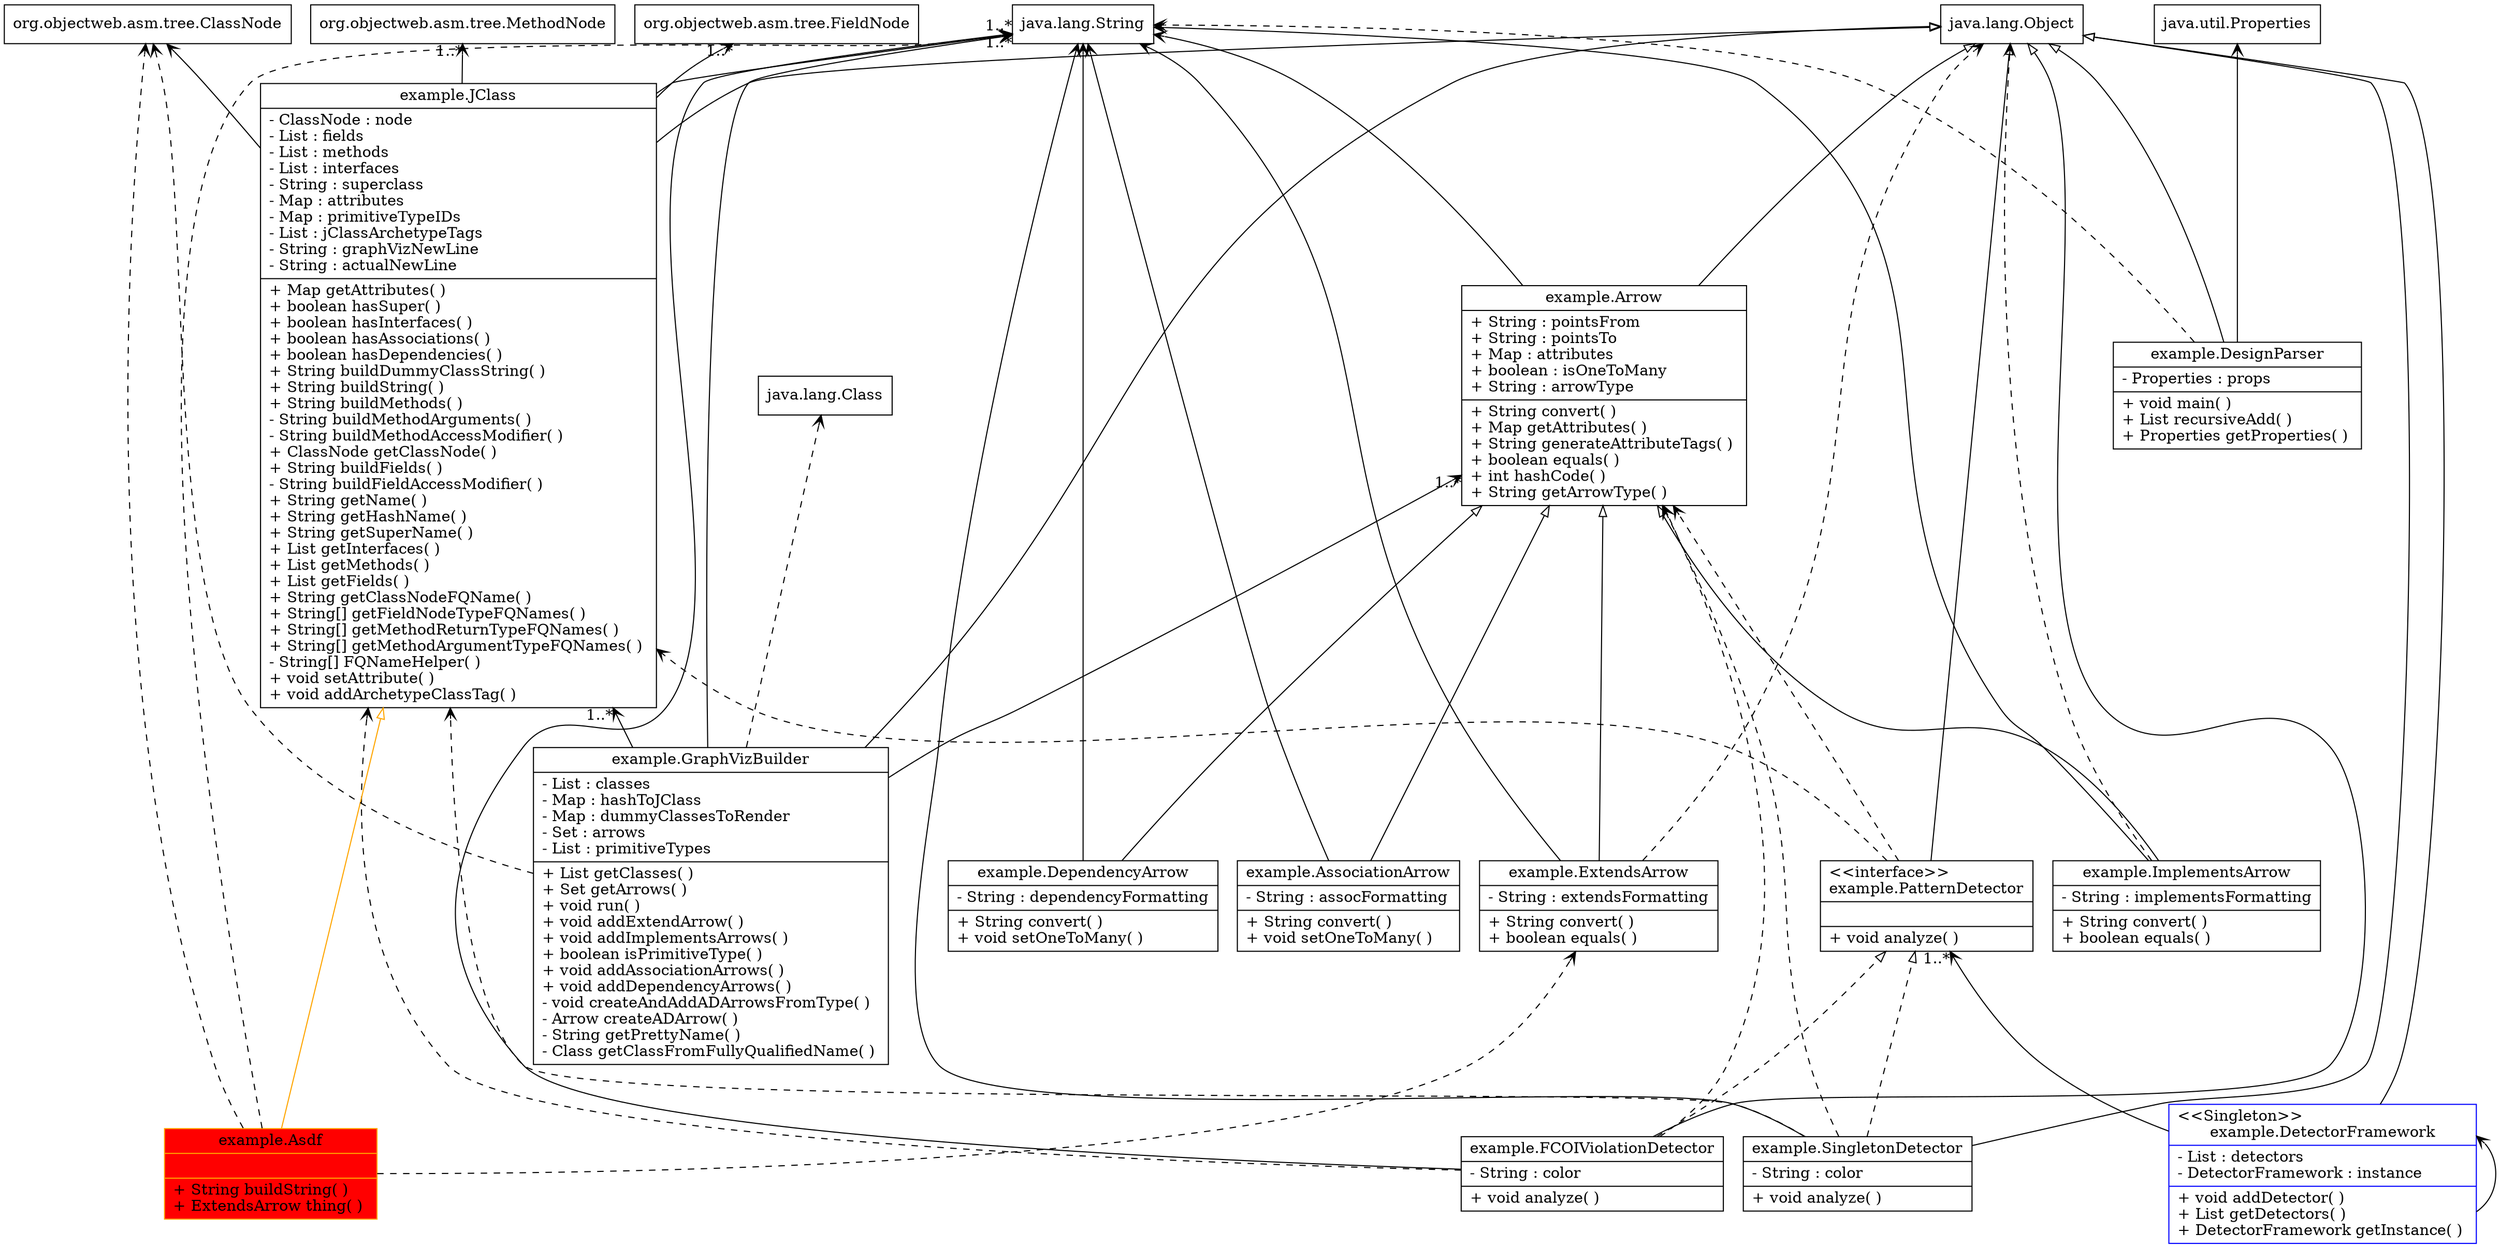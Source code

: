 digraph example{
rankdir = BT;
node [
	shape="record"
]
1372774676 [color = black, label = "{example.ExtendsArrow|- String : extendsFormatting\l|+ String convert( ) \l+ boolean equals( ) \l}"];
82922085 [color = black, label = "{example.Arrow|+ String : pointsFrom\l+ String : pointsTo\l+ Map : attributes\l+ boolean : isOneToMany\l+ String : arrowType\l|+ String convert( ) \l+ Map getAttributes( ) \l+ String generateAttributeTags( ) \l+ boolean equals( ) \l+ int hashCode( ) \l+ String getArrowType( ) \l}"];
1249650732 [color = black, label = "{example.AssociationArrow|- String : assocFormatting\l|+ String convert( ) \l+ void setOneToMany( ) \l}"];
1170638132 [color = blue, label = "{\<\<Singleton\>\>\lexample.DetectorFramework|- List : detectors\l- DetectorFramework : instance\l|+ void addDetector( ) \l+ List getDetectors( ) \l+ DetectorFramework getInstance( ) \l}"];
-1935747088 [color = black, label = "{example.FCOIViolationDetector|- String : color\l|+ void analyze( ) \l}"];
72224149 [color = black, label = "{example.ImplementsArrow|- String : implementsFormatting\l|+ String convert( ) \l+ boolean equals( ) \l}"];
715365082 [color = black, label = "{example.DependencyArrow|- String : dependencyFormatting\l|+ String convert( ) \l+ void setOneToMany( ) \l}"];
-135871912 [fillcolor = red, color = orange, style = filled, label = "{example.Asdf||+ String buildString( ) \l+ ExtendsArrow thing( ) \l}"];
-1714442847 [color = black, label = "{example.DesignParser|- Properties : props\l|+ void main( ) \l+ List recursiveAdd( ) \l+ Properties getProperties( ) \l}"];
-1956840258 [color = black, label = "{example.GraphVizBuilder|- List : classes\l- Map : hashToJClass\l- Map : dummyClassesToRender\l- Set : arrows\l- List : primitiveTypes\l|+ List getClasses( ) \l+ Set getArrows( ) \l+ void run( ) \l+ void addExtendArrow( ) \l+ void addImplementsArrows( ) \l+ boolean isPrimitiveType( ) \l+ void addAssociationArrows( ) \l+ void addDependencyArrows( ) \l- void createAndAddADArrowsFromType( ) \l- Arrow createADArrow( ) \l- String getPrettyName( ) \l- Class getClassFromFullyQualifiedName( ) \l}"];
-1510317998 [color = black, label = "{example.JClass|- ClassNode : node\l- List : fields\l- List : methods\l- List : interfaces\l- String : superclass\l- Map : attributes\l- Map : primitiveTypeIDs\l- List : jClassArchetypeTags\l- String : graphVizNewLine\l- String : actualNewLine\l|+ Map getAttributes( ) \l+ boolean hasSuper( ) \l+ boolean hasInterfaces( ) \l+ boolean hasAssociations( ) \l+ boolean hasDependencies( ) \l+ String buildDummyClassString( ) \l+ String buildString( ) \l+ String buildMethods( ) \l- String buildMethodArguments( ) \l- String buildMethodAccessModifier( ) \l+ ClassNode getClassNode( ) \l+ String buildFields( ) \l- String buildFieldAccessModifier( ) \l+ String getName( ) \l+ String getHashName( ) \l+ String getSuperName( ) \l+ List getInterfaces( ) \l+ List getMethods( ) \l+ List getFields( ) \l+ String getClassNodeFQName( ) \l+ String[] getFieldNodeTypeFQNames( ) \l+ String[] getMethodReturnTypeFQNames( ) \l+ String[] getMethodArgumentTypeFQNames( ) \l- String[] FQNameHelper( ) \l+ void setAttribute( ) \l+ void addArchetypeClassTag( ) \l}"];
-1248630062 [color = black, label = "{\<\<interface\>\>\lexample.PatternDetector||+ void analyze( ) \l}"];
-1994136243 [color = black, label = "{example.SingletonDetector|- String : color\l|+ void analyze( ) \l}"];
597365408 [label = "{org.objectweb.asm.tree.ClassNode}"];
1063877011 [label = "{java.lang.Object}"];
921450557 [label = "{org.objectweb.asm.tree.MethodNode}"];
1872263458 [label = "{org.objectweb.asm.tree.FieldNode}"];
1195259493 [label = "{java.lang.String}"];
126936819 [label = "{java.util.Properties}"];
-530663260 [label = "{java.lang.Class}"];
-1956840258->597365408[color=black, style="dashed", arrowhead="open"];
-1935747088->1195259493[color="black", arrowhead="open"];
715365082->1195259493[color="black", arrowhead="open"];
-1935747088->1063877011[color=black, arrowhead="onormal"];
-135871912->597365408[color=black, style="dashed", arrowhead="open"];
-1956840258->82922085[headlabel="1..*", color="black", arrowhead="open"];
1170638132->-1248630062[headlabel="1..*", color="black", arrowhead="open"];
82922085->1063877011[color=black, arrowhead="onormal"];
1249650732->82922085[color=black, arrowhead="onormal"];
-1510317998->1872263458[headlabel="1..*", color="black", arrowhead="open"];
-135871912->1372774676[color=black, style="dashed", arrowhead="open"];
-1994136243->1195259493[color="black", arrowhead="open"];
1372774676->82922085[color=black, arrowhead="onormal"];
-1956840258->-530663260[color=black, style="dashed", arrowhead="open"];
-1935747088->82922085[color=black, style="dashed", arrowhead="open"];
-1994136243->1063877011[color=black, arrowhead="onormal"];
1170638132->1170638132[color="black", arrowhead="open"];
82922085->1195259493[color="black", arrowhead="open"];
-1248630062->82922085[color=black, style="dashed", arrowhead="open"];
-135871912->-1510317998[color=orange, arrowhead="onormal"];
-1714442847->1195259493[color=black, style="dashed", arrowhead="open"];
72224149->82922085[color=black, arrowhead="onormal"];
-1994136243->82922085[color=black, style="dashed", arrowhead="open"];
1170638132->1063877011[color=black, arrowhead="onormal"];
-1510317998->1063877011[color=black, arrowhead="onormal"];
-1714442847->126936819[color="black", arrowhead="open"];
-1935747088->-1510317998[color=black, style="dashed", arrowhead="open"];
-135871912->1195259493[color=black, style="dashed", arrowhead="open"];
-1956840258->1063877011[color=black, arrowhead="onormal"];
-1510317998->1195259493[headlabel="1..*", color="black", arrowhead="open"];
-1510317998->921450557[headlabel="1..*", color="black", arrowhead="open"];
-1956840258->1195259493[headlabel="1..*", color="black", arrowhead="open"];
1372774676->1063877011[color=black, style="dashed", arrowhead="open"];
1372774676->1195259493[color="black", arrowhead="open"];
-1994136243->-1248630062[color=black, style="dashed", arrowhead="onormal"];
-1248630062->-1510317998[color=black, style="dashed", arrowhead="open"];
1249650732->1195259493[color="black", arrowhead="open"];
-1714442847->1063877011[color=black, arrowhead="onormal"];
-1994136243->-1510317998[color=black, style="dashed", arrowhead="open"];
72224149->1195259493[color="black", arrowhead="open"];
715365082->82922085[color=black, arrowhead="onormal"];
72224149->1063877011[color=black, style="dashed", arrowhead="open"];
-1956840258->-1510317998[headlabel="1..*", color="black", arrowhead="open"];
-1510317998->597365408[color="black", arrowhead="open"];
-1248630062->1063877011[color=black, arrowhead="onormal"];
-1935747088->-1248630062[color=black, style="dashed", arrowhead="onormal"];
}